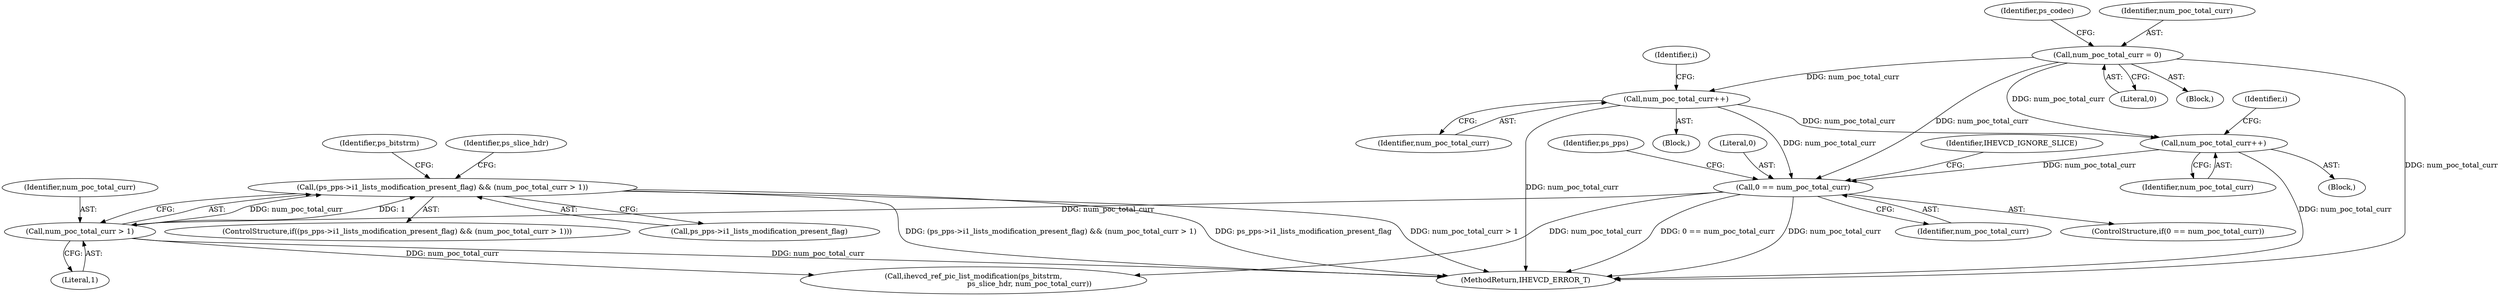 digraph "0_Android_913d9e8d93d6b81bb8eac3fc2c1426651f5b259d@pointer" {
"1001267" [label="(Call,(ps_pps->i1_lists_modification_present_flag) && (num_poc_total_curr > 1))"];
"1001271" [label="(Call,num_poc_total_curr > 1)"];
"1001261" [label="(Call,0 == num_poc_total_curr)"];
"1001074" [label="(Call,num_poc_total_curr++)"];
"1001049" [label="(Call,num_poc_total_curr++)"];
"1000169" [label="(Call,num_poc_total_curr = 0)"];
"1001273" [label="(Literal,1)"];
"1001073" [label="(Block,)"];
"1001276" [label="(Identifier,ps_bitstrm)"];
"1000171" [label="(Literal,0)"];
"1000176" [label="(Identifier,ps_codec)"];
"1002617" [label="(MethodReturn,IHEVCD_ERROR_T)"];
"1001048" [label="(Block,)"];
"1001260" [label="(ControlStructure,if(0 == num_poc_total_curr))"];
"1001074" [label="(Call,num_poc_total_curr++)"];
"1001065" [label="(Identifier,i)"];
"1001263" [label="(Identifier,num_poc_total_curr)"];
"1001265" [label="(Identifier,IHEVCD_IGNORE_SLICE)"];
"1001267" [label="(Call,(ps_pps->i1_lists_modification_present_flag) && (num_poc_total_curr > 1))"];
"1001271" [label="(Call,num_poc_total_curr > 1)"];
"1001050" [label="(Identifier,num_poc_total_curr)"];
"1001049" [label="(Call,num_poc_total_curr++)"];
"1000170" [label="(Identifier,num_poc_total_curr)"];
"1001042" [label="(Identifier,i)"];
"1000132" [label="(Block,)"];
"1001269" [label="(Identifier,ps_pps)"];
"1001075" [label="(Identifier,num_poc_total_curr)"];
"1001266" [label="(ControlStructure,if((ps_pps->i1_lists_modification_present_flag) && (num_poc_total_curr > 1)))"];
"1001261" [label="(Call,0 == num_poc_total_curr)"];
"1001284" [label="(Identifier,ps_slice_hdr)"];
"1001262" [label="(Literal,0)"];
"1001275" [label="(Call,ihevcd_ref_pic_list_modification(ps_bitstrm,\n                                                 ps_slice_hdr, num_poc_total_curr))"];
"1000169" [label="(Call,num_poc_total_curr = 0)"];
"1001268" [label="(Call,ps_pps->i1_lists_modification_present_flag)"];
"1001272" [label="(Identifier,num_poc_total_curr)"];
"1001267" -> "1001266"  [label="AST: "];
"1001267" -> "1001268"  [label="CFG: "];
"1001267" -> "1001271"  [label="CFG: "];
"1001268" -> "1001267"  [label="AST: "];
"1001271" -> "1001267"  [label="AST: "];
"1001276" -> "1001267"  [label="CFG: "];
"1001284" -> "1001267"  [label="CFG: "];
"1001267" -> "1002617"  [label="DDG: (ps_pps->i1_lists_modification_present_flag) && (num_poc_total_curr > 1)"];
"1001267" -> "1002617"  [label="DDG: ps_pps->i1_lists_modification_present_flag"];
"1001267" -> "1002617"  [label="DDG: num_poc_total_curr > 1"];
"1001271" -> "1001267"  [label="DDG: num_poc_total_curr"];
"1001271" -> "1001267"  [label="DDG: 1"];
"1001271" -> "1001273"  [label="CFG: "];
"1001272" -> "1001271"  [label="AST: "];
"1001273" -> "1001271"  [label="AST: "];
"1001271" -> "1002617"  [label="DDG: num_poc_total_curr"];
"1001261" -> "1001271"  [label="DDG: num_poc_total_curr"];
"1001271" -> "1001275"  [label="DDG: num_poc_total_curr"];
"1001261" -> "1001260"  [label="AST: "];
"1001261" -> "1001263"  [label="CFG: "];
"1001262" -> "1001261"  [label="AST: "];
"1001263" -> "1001261"  [label="AST: "];
"1001265" -> "1001261"  [label="CFG: "];
"1001269" -> "1001261"  [label="CFG: "];
"1001261" -> "1002617"  [label="DDG: num_poc_total_curr"];
"1001261" -> "1002617"  [label="DDG: 0 == num_poc_total_curr"];
"1001074" -> "1001261"  [label="DDG: num_poc_total_curr"];
"1001049" -> "1001261"  [label="DDG: num_poc_total_curr"];
"1000169" -> "1001261"  [label="DDG: num_poc_total_curr"];
"1001261" -> "1001275"  [label="DDG: num_poc_total_curr"];
"1001074" -> "1001073"  [label="AST: "];
"1001074" -> "1001075"  [label="CFG: "];
"1001075" -> "1001074"  [label="AST: "];
"1001065" -> "1001074"  [label="CFG: "];
"1001074" -> "1002617"  [label="DDG: num_poc_total_curr"];
"1001049" -> "1001074"  [label="DDG: num_poc_total_curr"];
"1000169" -> "1001074"  [label="DDG: num_poc_total_curr"];
"1001049" -> "1001048"  [label="AST: "];
"1001049" -> "1001050"  [label="CFG: "];
"1001050" -> "1001049"  [label="AST: "];
"1001042" -> "1001049"  [label="CFG: "];
"1001049" -> "1002617"  [label="DDG: num_poc_total_curr"];
"1000169" -> "1001049"  [label="DDG: num_poc_total_curr"];
"1000169" -> "1000132"  [label="AST: "];
"1000169" -> "1000171"  [label="CFG: "];
"1000170" -> "1000169"  [label="AST: "];
"1000171" -> "1000169"  [label="AST: "];
"1000176" -> "1000169"  [label="CFG: "];
"1000169" -> "1002617"  [label="DDG: num_poc_total_curr"];
}
